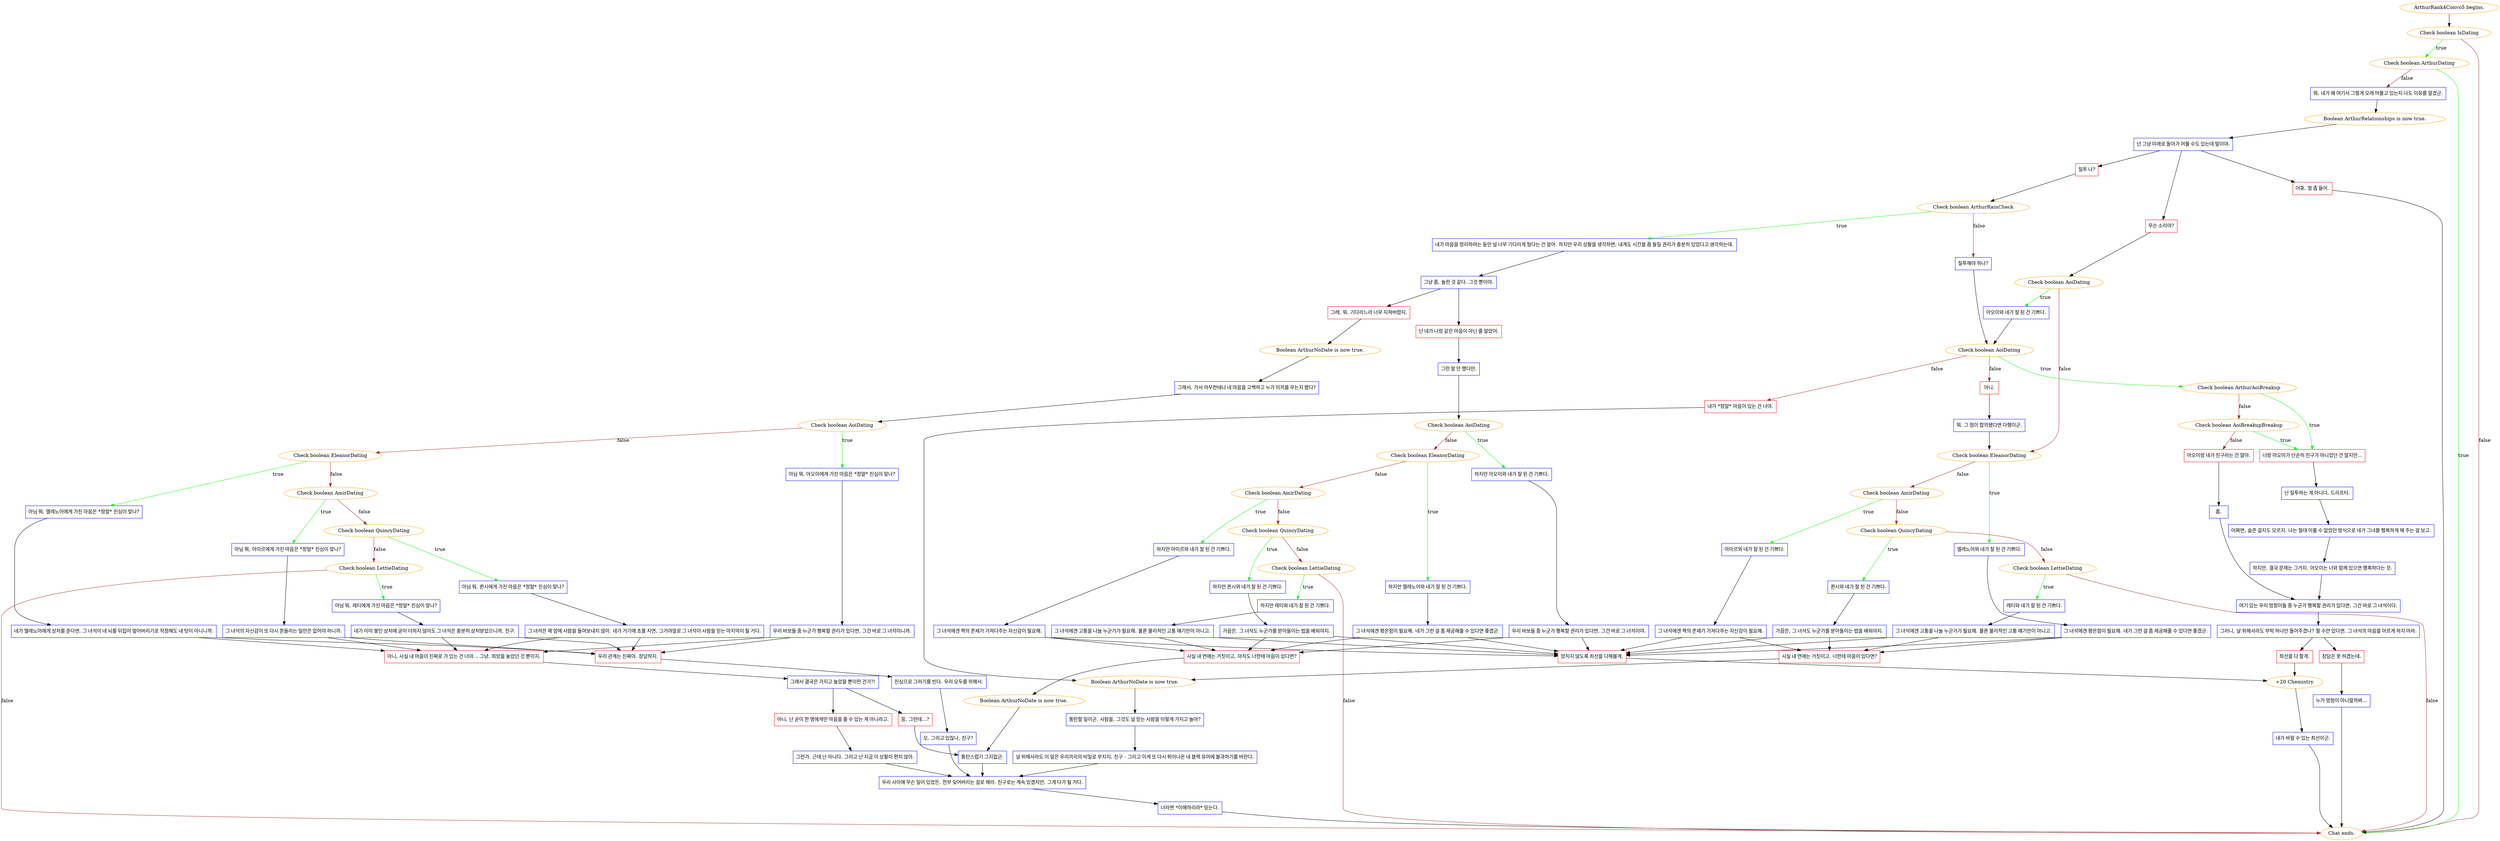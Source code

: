 digraph {
	"ArthurRank4Convo5 begins." [color=orange];
		"ArthurRank4Convo5 begins." -> j2018845881;
	j2018845881 [label="Check boolean IsDating",color=orange];
		j2018845881 -> j2993237603 [label=true,color=green];
		j2018845881 -> "Chat ends." [label=false,color=brown];
	j2993237603 [label="Check boolean ArthurDating",color=orange];
		j2993237603 -> "Chat ends." [label=true,color=green];
		j2993237603 -> j3147627993 [label=false,color=brown];
	"Chat ends." [color=orange];
	j3147627993 [label="뭐, 네가 왜 여기서 그렇게 오래 머물고 있는지 나도 이유를 알겠군.",shape=box,color=blue];
		j3147627993 -> j1125021351;
	j1125021351 [label="Boolean ArthurRelationships is now true.",color=orange];
		j1125021351 -> j2654471580;
	j2654471580 [label="넌 그냥 미래로 돌아가 머물 수도 있는데 말이야.",shape=box,color=blue];
		j2654471580 -> j1241344911;
		j2654471580 -> j2689877055;
		j2654471580 -> j957866672;
	j1241344911 [label="어휴, 철 좀 들어.",shape=box,color=red];
		j1241344911 -> "Chat ends.";
	j2689877055 [label="질투 나?",shape=box,color=red];
		j2689877055 -> j1876090925;
	j957866672 [label="무슨 소리야?",shape=box,color=red];
		j957866672 -> j3574252422;
	j1876090925 [label="Check boolean ArthurRainCheck",color=orange];
		j1876090925 -> j3727005378 [label=true,color=green];
		j1876090925 -> j2408628517 [label=false,color=brown];
	j3574252422 [label="Check boolean AoiDating",color=orange];
		j3574252422 -> j3783818997 [label=true,color=green];
		j3574252422 -> j1759626161 [label=false,color=brown];
	j3727005378 [label="내가 마음을 정리하려는 동안 널 너무 기다리게 뒀다는 건 알아. 하지만 우리 상황을 생각하면, 내게도 시간을 좀 들일 권리가 충분히 있었다고 생각하는데.",shape=box,color=blue];
		j3727005378 -> j4204899405;
	j2408628517 [label="질투해야 하나?",shape=box,color=blue];
		j2408628517 -> j2279261553;
	j3783818997 [label="아오이와 네가 잘 된 건 기쁘다.",shape=box,color=blue];
		j3783818997 -> j2279261553;
	j1759626161 [label="Check boolean EleanorDating",color=orange];
		j1759626161 -> j1835183102 [label=true,color=green];
		j1759626161 -> j4274557196 [label=false,color=brown];
	j4204899405 [label="그냥 좀, 놀란 것 같다. 그것 뿐이야.",shape=box,color=blue];
		j4204899405 -> j687794612;
		j4204899405 -> j1233357673;
	j2279261553 [label="Check boolean AoiDating",color=orange];
		j2279261553 -> j1863277533 [label=true,color=green];
		j2279261553 -> j4263827533 [label=false,color=brown];
		j2279261553 -> j2841887884 [label=false,color=brown];
	j1835183102 [label="엘레노어와 네가 잘 된 건 기쁘다.",shape=box,color=blue];
		j1835183102 -> j1121066404;
	j4274557196 [label="Check boolean AmirDating",color=orange];
		j4274557196 -> j3777281119 [label=true,color=green];
		j4274557196 -> j1675108729 [label=false,color=brown];
	j687794612 [label="난 네가 나랑 같은 마음이 아닌 줄 알았어.",shape=box,color=red];
		j687794612 -> j3952168688;
	j1233357673 [label="그래, 뭐, 기다리느라 너무 지쳐버렸지.",shape=box,color=red];
		j1233357673 -> j3176589945;
	j1863277533 [label="Check boolean ArthurAoiBreakup",color=orange];
		j1863277533 -> j2936476804 [label=true,color=green];
		j1863277533 -> j1641706424 [label=false,color=brown];
	j4263827533 [label="아니.",shape=box,color=red];
		j4263827533 -> j1044330442;
	j2841887884 [label="내가 *정말* 마음이 있는 건 너야.",shape=box,color=red];
		j2841887884 -> j1385435175;
	j1121066404 [label="그 녀석에겐 평온함이 필요해. 네가 그런 걸 좀 제공해줄 수 있다면 좋겠군.",shape=box,color=blue];
		j1121066404 -> j2510624994;
		j1121066404 -> j2261658484;
	j3777281119 [label="아미르와 네가 잘 된 건 기쁘다.",shape=box,color=blue];
		j3777281119 -> j1744094401;
	j1675108729 [label="Check boolean QuincyDating",color=orange];
		j1675108729 -> j216193727 [label=true,color=green];
		j1675108729 -> j3895399393 [label=false,color=brown];
	j3952168688 [label="그런 말 안 했다만.",shape=box,color=blue];
		j3952168688 -> j1292584064;
	j3176589945 [label="Boolean ArthurNoDate is now true.",color=orange];
		j3176589945 -> j4169453808;
	j2936476804 [label="너랑 아오이가 단순히 친구가 아니었단 건 알지만...",shape=box,color=red];
		j2936476804 -> j177386428;
	j1641706424 [label="Check boolean AoiBreakupBreakup",color=orange];
		j1641706424 -> j2936476804 [label=true,color=green];
		j1641706424 -> j1885355561 [label=false,color=brown];
	j1044330442 [label="뭐, 그 점이 합의됐다면 다행이군.",shape=box,color=blue];
		j1044330442 -> j1759626161;
	j1385435175 [label="Boolean ArthurNoDate is now true.",color=orange];
		j1385435175 -> j2875284639;
	j2510624994 [label="망치지 않도록 최선을 다해볼게.",shape=box,color=red];
		j2510624994 -> j632875881;
	j2261658484 [label="사실 내 연애는 거짓이고, 너한테 마음이 있다면?",shape=box,color=red];
		j2261658484 -> j1385435175;
	j1744094401 [label="그 녀석에겐 짝의 존재가 가져다주는 자신감이 필요해.",shape=box,color=blue];
		j1744094401 -> j2510624994;
		j1744094401 -> j2261658484;
	j216193727 [label="퀸시와 네가 잘 된 건 기쁘다.",shape=box,color=blue];
		j216193727 -> j2134290314;
	j3895399393 [label="Check boolean LettieDating",color=orange];
		j3895399393 -> j3780723161 [label=true,color=green];
		j3895399393 -> "Chat ends." [label=false,color=brown];
	j1292584064 [label="Check boolean AoiDating",color=orange];
		j1292584064 -> j2890215862 [label=true,color=green];
		j1292584064 -> j1044422633 [label=false,color=brown];
	j4169453808 [label="그래서, 가서 아무한테나 네 마음을 고백하고 누가 미끼를 무는지 봤다?",shape=box,color=blue];
		j4169453808 -> j2578975380;
	j177386428 [label="난 질투하는 게 아니다, 드리프터.",shape=box,color=blue];
		j177386428 -> j3884078197;
	j1885355561 [label="아오이랑 네가 친구라는 건 알아.",shape=box,color=red];
		j1885355561 -> j3993455897;
	j2875284639 [label="통탄할 일이군. 사람을, 그것도 널 믿는 사람을 이렇게 가지고 놀아?",shape=box,color=blue];
		j2875284639 -> j422831130;
	j632875881 [label="+20 Chemistry",color=orange];
		j632875881 -> j2013937011;
	j2134290314 [label="가끔은, 그 녀석도 누군가를 받아들이는 법을 배워야지.",shape=box,color=blue];
		j2134290314 -> j2510624994;
		j2134290314 -> j2261658484;
	j3780723161 [label="레티와 네가 잘 된 건 기쁘다.",shape=box,color=blue];
		j3780723161 -> j1652968462;
	j2890215862 [label="하지만 아오이와 네가 잘 된 건 기쁘다.",shape=box,color=blue];
		j2890215862 -> j803410754;
	j1044422633 [label="Check boolean EleanorDating",color=orange];
		j1044422633 -> j3824052593 [label=true,color=green];
		j1044422633 -> j2191467577 [label=false,color=brown];
	j2578975380 [label="Check boolean AoiDating",color=orange];
		j2578975380 -> j3009582695 [label=true,color=green];
		j2578975380 -> j1553816266 [label=false,color=brown];
	j3884078197 [label="어쩌면, 슬픈 걸지도 모르지. 나는 절대 이룰 수 없었던 방식으로 네가 그녀를 행복하게 해 주는 걸 보고.",shape=box,color=blue];
		j3884078197 -> j2924699108;
	j3993455897 [label="흠.",shape=box,color=blue];
		j3993455897 -> j1241556442;
	j422831130 [label="널 위해서라도 이 일은 우리끼리의 비밀로 부치지, 친구 - 그리고 이게 또 다시 튀어나온 네 블랙 유머에 불과하기를 바란다.",shape=box,color=blue];
		j422831130 -> j341264235;
	j2013937011 [label="내가 바랄 수 있는 최선이군.",shape=box,color=blue];
		j2013937011 -> "Chat ends.";
	j1652968462 [label="그 녀석에겐 고통을 나눌 누군가가 필요해. 물론 물리적인 고통 얘기만이 아니고.",shape=box,color=blue];
		j1652968462 -> j2510624994;
		j1652968462 -> j2261658484;
	j803410754 [label="우리 바보들 중 누군가 행복할 권리가 있다면, 그건 바로 그 녀석이야.",shape=box,color=blue];
		j803410754 -> j2510624994;
		j803410754 -> j749677579;
	j3824052593 [label="하지만 엘레노어와 네가 잘 된 건 기쁘다.",shape=box,color=blue];
		j3824052593 -> j4168646717;
	j2191467577 [label="Check boolean AmirDating",color=orange];
		j2191467577 -> j559941097 [label=true,color=green];
		j2191467577 -> j3786569169 [label=false,color=brown];
	j3009582695 [label="아님 뭐, 아오이에게 가진 마음은 *정말* 진심이 맞나?",shape=box,color=blue];
		j3009582695 -> j1078866218;
	j1553816266 [label="Check boolean EleanorDating",color=orange];
		j1553816266 -> j1238956445 [label=true,color=green];
		j1553816266 -> j2704905820 [label=false,color=brown];
	j2924699108 [label="하지만, 결국 문제는 그거지. 아오이는 너와 함께 있으면 행복하다는 것.",shape=box,color=blue];
		j2924699108 -> j1241556442;
	j1241556442 [label="여기 있는 우리 멍청이들 중 누군가 행복할 권리가 있다면, 그건 바로 그 녀석이다.",shape=box,color=blue];
		j1241556442 -> j364673923;
	j341264235 [label="우리 사이에 무슨 일이 있었든, 전부 잊어버리는 걸로 해라. 친구로는 계속 있겠지만, 그게 다가 될 거다.",shape=box,color=blue];
		j341264235 -> j3387720102;
	j749677579 [label="사실 내 연애는 거짓이고, 아직도 너한테 마음이 있다면?",shape=box,color=red];
		j749677579 -> j359530141;
	j4168646717 [label="그 녀석에겐 평온함이 필요해. 네가 그런 걸 좀 제공해줄 수 있다면 좋겠군.",shape=box,color=blue];
		j4168646717 -> j2510624994;
		j4168646717 -> j749677579;
	j559941097 [label="하지만 아미르와 네가 잘 된 건 기쁘다.",shape=box,color=blue];
		j559941097 -> j2872043067;
	j3786569169 [label="Check boolean QuincyDating",color=orange];
		j3786569169 -> j212501434 [label=true,color=green];
		j3786569169 -> j500909637 [label=false,color=brown];
	j1078866218 [label="우리 바보들 중 누군가 행복할 권리가 있다면, 그건 바로 그 녀석이니까.",shape=box,color=blue];
		j1078866218 -> j2735938367;
		j1078866218 -> j2736396152;
	j1238956445 [label="아님 뭐, 엘레노어에게 가진 마음은 *정말* 진심이 맞나?",shape=box,color=blue];
		j1238956445 -> j2385112061;
	j2704905820 [label="Check boolean AmirDating",color=orange];
		j2704905820 -> j2942018070 [label=true,color=green];
		j2704905820 -> j1535484838 [label=false,color=brown];
	j364673923 [label="그러니, 날 위해서라도 부탁 하나만 들어주겠나? 할 수만 있다면, 그 녀석의 마음을 아프게 하지 마라.",shape=box,color=blue];
		j364673923 -> j397206770;
		j364673923 -> j2518684321;
	j3387720102 [label="너라면 *이해하리라* 믿는다.",shape=box,color=blue];
		j3387720102 -> "Chat ends.";
	j359530141 [label="Boolean ArthurNoDate is now true.",color=orange];
		j359530141 -> j3022624338;
	j2872043067 [label="그 녀석에겐 짝의 존재가 가져다주는 자신감이 필요해.",shape=box,color=blue];
		j2872043067 -> j2510624994;
		j2872043067 -> j749677579;
	j212501434 [label="하지만 퀸시와 네가 잘 된 건 기쁘다.",shape=box,color=blue];
		j212501434 -> j148694234;
	j500909637 [label="Check boolean LettieDating",color=orange];
		j500909637 -> j3702055542 [label=true,color=green];
		j500909637 -> "Chat ends." [label=false,color=brown];
	j2735938367 [label="우리 관계는 진짜야. 장담하지.",shape=box,color=red];
		j2735938367 -> j2753640000;
	j2736396152 [label="아니, 사실 내 마음이 진짜로 가 있는 건 너야... 그냥, 희망을 놓았던 것 뿐이지.",shape=box,color=red];
		j2736396152 -> j1258800031;
	j2385112061 [label="네가 엘레노어에게 상처를 준다면, 그 녀석이 네 뇌를 뒤집어 엎어버리기로 작정해도 내 탓이 아니니까.",shape=box,color=blue];
		j2385112061 -> j2735938367;
		j2385112061 -> j2736396152;
	j2942018070 [label="아님 뭐, 아미르에게 가진 마음은 *정말* 진심이 맞나?",shape=box,color=blue];
		j2942018070 -> j3091334791;
	j1535484838 [label="Check boolean QuincyDating",color=orange];
		j1535484838 -> j1532799172 [label=true,color=green];
		j1535484838 -> j2093702655 [label=false,color=brown];
	j397206770 [label="최선을 다 할게.",shape=box,color=red];
		j397206770 -> j632875881;
	j2518684321 [label="장담은 못 하겠는데.",shape=box,color=red];
		j2518684321 -> j3186815329;
	j3022624338 [label="통탄스럽기 그지없군.",shape=box,color=blue];
		j3022624338 -> j341264235;
	j148694234 [label="가끔은, 그 녀석도 누군가를 받아들이는 법을 배워야지.",shape=box,color=blue];
		j148694234 -> j2510624994;
		j148694234 -> j749677579;
	j3702055542 [label="하지만 레티와 네가 잘 된 건 기쁘다.",shape=box,color=blue];
		j3702055542 -> j947201535;
	j2753640000 [label="진심으로 그러기를 빈다. 우리 모두를 위해서.",shape=box,color=blue];
		j2753640000 -> j4162528296;
	j1258800031 [label="그래서 결국은 가지고 놀았을 뿐이란 건가?!",shape=box,color=blue];
		j1258800031 -> j1354030592;
		j1258800031 -> j2841382299;
	j3091334791 [label="그 녀석의 자신감이 또 다시 흔들리는 일만은 없어야 하니까.",shape=box,color=blue];
		j3091334791 -> j2735938367;
		j3091334791 -> j2736396152;
	j1532799172 [label="아님 뭐, 퀸시에게 가진 마음은 *정말* 진심이 맞나?",shape=box,color=blue];
		j1532799172 -> j2436205517;
	j2093702655 [label="Check boolean LettieDating",color=orange];
		j2093702655 -> j2897172799 [label=true,color=green];
		j2093702655 -> "Chat ends." [label=false,color=brown];
	j3186815329 [label="누가 멍청이 아니랄까봐...",shape=box,color=blue];
		j3186815329 -> "Chat ends.";
	j947201535 [label="그 녀석에겐 고통을 나눌 누군가가 필요해. 물론 물리적인 고통 얘기만이 아니고.",shape=box,color=blue];
		j947201535 -> j2510624994;
		j947201535 -> j749677579;
	j4162528296 [label="오, 그리고 있잖나, 친구?",shape=box,color=blue];
		j4162528296 -> j341264235;
	j1354030592 [label="아니, 난 굳이 한 명에게만 마음을 줄 수 있는 게 아니라고.",shape=box,color=red];
		j1354030592 -> j2141591057;
	j2841382299 [label="응, 그런데...?",shape=box,color=red];
		j2841382299 -> j3022624338;
	j2436205517 [label="그 녀석은 제 맘에 사람을 들여보내지 않아. 네가 거기에 초를 치면, 그거야말로 그 녀석이 사람을 믿는 마지막이 될 거다.",shape=box,color=blue];
		j2436205517 -> j2735938367;
		j2436205517 -> j2736396152;
	j2897172799 [label="아님 뭐, 레티에게 가진 마음은 *정말* 진심이 맞나?",shape=box,color=blue];
		j2897172799 -> j1824906724;
	j2141591057 [label="그런가. 근데 난 아니다. 그리고 난 지금 이 상황이 편치 않아.",shape=box,color=blue];
		j2141591057 -> j341264235;
	j1824906724 [label="네가 이미 쌓인 상처에 굳이 더하지 않아도 그 녀석은 충분히 상처받았으니까, 친구.",shape=box,color=blue];
		j1824906724 -> j2735938367;
		j1824906724 -> j2736396152;
}